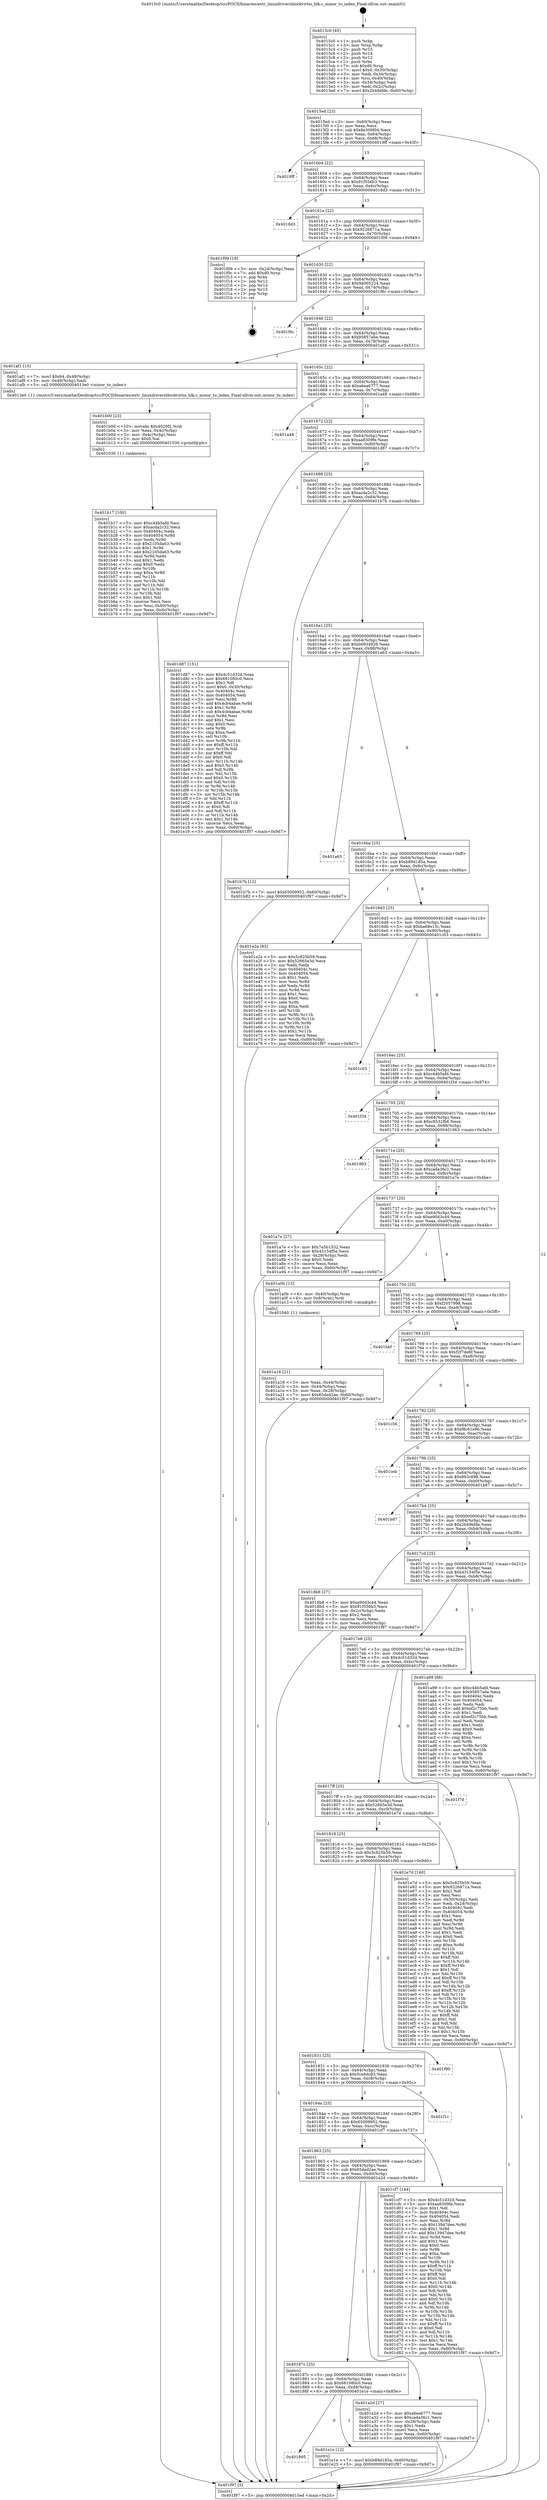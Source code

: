 digraph "0x4015c0" {
  label = "0x4015c0 (/mnt/c/Users/mathe/Desktop/tcc/POCII/binaries/extr_linuxdriversblockvirtio_blk.c_minor_to_index_Final-ollvm.out::main(0))"
  labelloc = "t"
  node[shape=record]

  Entry [label="",width=0.3,height=0.3,shape=circle,fillcolor=black,style=filled]
  "0x4015ed" [label="{
     0x4015ed [23]\l
     | [instrs]\l
     &nbsp;&nbsp;0x4015ed \<+3\>: mov -0x60(%rbp),%eax\l
     &nbsp;&nbsp;0x4015f0 \<+2\>: mov %eax,%ecx\l
     &nbsp;&nbsp;0x4015f2 \<+6\>: sub $0x8e309f04,%ecx\l
     &nbsp;&nbsp;0x4015f8 \<+3\>: mov %eax,-0x64(%rbp)\l
     &nbsp;&nbsp;0x4015fb \<+3\>: mov %ecx,-0x68(%rbp)\l
     &nbsp;&nbsp;0x4015fe \<+6\>: je 00000000004019ff \<main+0x43f\>\l
  }"]
  "0x4019ff" [label="{
     0x4019ff\l
  }", style=dashed]
  "0x401604" [label="{
     0x401604 [22]\l
     | [instrs]\l
     &nbsp;&nbsp;0x401604 \<+5\>: jmp 0000000000401609 \<main+0x49\>\l
     &nbsp;&nbsp;0x401609 \<+3\>: mov -0x64(%rbp),%eax\l
     &nbsp;&nbsp;0x40160c \<+5\>: sub $0x91f556b3,%eax\l
     &nbsp;&nbsp;0x401611 \<+3\>: mov %eax,-0x6c(%rbp)\l
     &nbsp;&nbsp;0x401614 \<+6\>: je 00000000004018d3 \<main+0x313\>\l
  }"]
  Exit [label="",width=0.3,height=0.3,shape=circle,fillcolor=black,style=filled,peripheries=2]
  "0x4018d3" [label="{
     0x4018d3\l
  }", style=dashed]
  "0x40161a" [label="{
     0x40161a [22]\l
     | [instrs]\l
     &nbsp;&nbsp;0x40161a \<+5\>: jmp 000000000040161f \<main+0x5f\>\l
     &nbsp;&nbsp;0x40161f \<+3\>: mov -0x64(%rbp),%eax\l
     &nbsp;&nbsp;0x401622 \<+5\>: sub $0x9226871a,%eax\l
     &nbsp;&nbsp;0x401627 \<+3\>: mov %eax,-0x70(%rbp)\l
     &nbsp;&nbsp;0x40162a \<+6\>: je 0000000000401f09 \<main+0x949\>\l
  }"]
  "0x401895" [label="{
     0x401895\l
  }", style=dashed]
  "0x401f09" [label="{
     0x401f09 [19]\l
     | [instrs]\l
     &nbsp;&nbsp;0x401f09 \<+3\>: mov -0x24(%rbp),%eax\l
     &nbsp;&nbsp;0x401f0c \<+7\>: add $0xd0,%rsp\l
     &nbsp;&nbsp;0x401f13 \<+1\>: pop %rbx\l
     &nbsp;&nbsp;0x401f14 \<+2\>: pop %r12\l
     &nbsp;&nbsp;0x401f16 \<+2\>: pop %r14\l
     &nbsp;&nbsp;0x401f18 \<+2\>: pop %r15\l
     &nbsp;&nbsp;0x401f1a \<+1\>: pop %rbp\l
     &nbsp;&nbsp;0x401f1b \<+1\>: ret\l
  }"]
  "0x401630" [label="{
     0x401630 [22]\l
     | [instrs]\l
     &nbsp;&nbsp;0x401630 \<+5\>: jmp 0000000000401635 \<main+0x75\>\l
     &nbsp;&nbsp;0x401635 \<+3\>: mov -0x64(%rbp),%eax\l
     &nbsp;&nbsp;0x401638 \<+5\>: sub $0x94005224,%eax\l
     &nbsp;&nbsp;0x40163d \<+3\>: mov %eax,-0x74(%rbp)\l
     &nbsp;&nbsp;0x401640 \<+6\>: je 0000000000401f6c \<main+0x9ac\>\l
  }"]
  "0x401e1e" [label="{
     0x401e1e [12]\l
     | [instrs]\l
     &nbsp;&nbsp;0x401e1e \<+7\>: movl $0xb89d185a,-0x60(%rbp)\l
     &nbsp;&nbsp;0x401e25 \<+5\>: jmp 0000000000401f97 \<main+0x9d7\>\l
  }"]
  "0x401f6c" [label="{
     0x401f6c\l
  }", style=dashed]
  "0x401646" [label="{
     0x401646 [22]\l
     | [instrs]\l
     &nbsp;&nbsp;0x401646 \<+5\>: jmp 000000000040164b \<main+0x8b\>\l
     &nbsp;&nbsp;0x40164b \<+3\>: mov -0x64(%rbp),%eax\l
     &nbsp;&nbsp;0x40164e \<+5\>: sub $0x95857a6e,%eax\l
     &nbsp;&nbsp;0x401653 \<+3\>: mov %eax,-0x78(%rbp)\l
     &nbsp;&nbsp;0x401656 \<+6\>: je 0000000000401af1 \<main+0x531\>\l
  }"]
  "0x401b17" [label="{
     0x401b17 [100]\l
     | [instrs]\l
     &nbsp;&nbsp;0x401b17 \<+5\>: mov $0xc44b5afd,%esi\l
     &nbsp;&nbsp;0x401b1c \<+5\>: mov $0xacda2c32,%ecx\l
     &nbsp;&nbsp;0x401b21 \<+7\>: mov 0x40404c,%edx\l
     &nbsp;&nbsp;0x401b28 \<+8\>: mov 0x404054,%r8d\l
     &nbsp;&nbsp;0x401b30 \<+3\>: mov %edx,%r9d\l
     &nbsp;&nbsp;0x401b33 \<+7\>: sub $0x2105da63,%r9d\l
     &nbsp;&nbsp;0x401b3a \<+4\>: sub $0x1,%r9d\l
     &nbsp;&nbsp;0x401b3e \<+7\>: add $0x2105da63,%r9d\l
     &nbsp;&nbsp;0x401b45 \<+4\>: imul %r9d,%edx\l
     &nbsp;&nbsp;0x401b49 \<+3\>: and $0x1,%edx\l
     &nbsp;&nbsp;0x401b4c \<+3\>: cmp $0x0,%edx\l
     &nbsp;&nbsp;0x401b4f \<+4\>: sete %r10b\l
     &nbsp;&nbsp;0x401b53 \<+4\>: cmp $0xa,%r8d\l
     &nbsp;&nbsp;0x401b57 \<+4\>: setl %r11b\l
     &nbsp;&nbsp;0x401b5b \<+3\>: mov %r10b,%bl\l
     &nbsp;&nbsp;0x401b5e \<+3\>: and %r11b,%bl\l
     &nbsp;&nbsp;0x401b61 \<+3\>: xor %r11b,%r10b\l
     &nbsp;&nbsp;0x401b64 \<+3\>: or %r10b,%bl\l
     &nbsp;&nbsp;0x401b67 \<+3\>: test $0x1,%bl\l
     &nbsp;&nbsp;0x401b6a \<+3\>: cmovne %ecx,%esi\l
     &nbsp;&nbsp;0x401b6d \<+3\>: mov %esi,-0x60(%rbp)\l
     &nbsp;&nbsp;0x401b70 \<+6\>: mov %eax,-0xdc(%rbp)\l
     &nbsp;&nbsp;0x401b76 \<+5\>: jmp 0000000000401f97 \<main+0x9d7\>\l
  }"]
  "0x401af1" [label="{
     0x401af1 [15]\l
     | [instrs]\l
     &nbsp;&nbsp;0x401af1 \<+7\>: movl $0x64,-0x48(%rbp)\l
     &nbsp;&nbsp;0x401af8 \<+3\>: mov -0x48(%rbp),%edi\l
     &nbsp;&nbsp;0x401afb \<+5\>: call 00000000004013e0 \<minor_to_index\>\l
     | [calls]\l
     &nbsp;&nbsp;0x4013e0 \{1\} (/mnt/c/Users/mathe/Desktop/tcc/POCII/binaries/extr_linuxdriversblockvirtio_blk.c_minor_to_index_Final-ollvm.out::minor_to_index)\l
  }"]
  "0x40165c" [label="{
     0x40165c [22]\l
     | [instrs]\l
     &nbsp;&nbsp;0x40165c \<+5\>: jmp 0000000000401661 \<main+0xa1\>\l
     &nbsp;&nbsp;0x401661 \<+3\>: mov -0x64(%rbp),%eax\l
     &nbsp;&nbsp;0x401664 \<+5\>: sub $0xa6ea6777,%eax\l
     &nbsp;&nbsp;0x401669 \<+3\>: mov %eax,-0x7c(%rbp)\l
     &nbsp;&nbsp;0x40166c \<+6\>: je 0000000000401a48 \<main+0x488\>\l
  }"]
  "0x401b00" [label="{
     0x401b00 [23]\l
     | [instrs]\l
     &nbsp;&nbsp;0x401b00 \<+10\>: movabs $0x4020f2,%rdi\l
     &nbsp;&nbsp;0x401b0a \<+3\>: mov %eax,-0x4c(%rbp)\l
     &nbsp;&nbsp;0x401b0d \<+3\>: mov -0x4c(%rbp),%esi\l
     &nbsp;&nbsp;0x401b10 \<+2\>: mov $0x0,%al\l
     &nbsp;&nbsp;0x401b12 \<+5\>: call 0000000000401030 \<printf@plt\>\l
     | [calls]\l
     &nbsp;&nbsp;0x401030 \{1\} (unknown)\l
  }"]
  "0x401a48" [label="{
     0x401a48\l
  }", style=dashed]
  "0x401672" [label="{
     0x401672 [22]\l
     | [instrs]\l
     &nbsp;&nbsp;0x401672 \<+5\>: jmp 0000000000401677 \<main+0xb7\>\l
     &nbsp;&nbsp;0x401677 \<+3\>: mov -0x64(%rbp),%eax\l
     &nbsp;&nbsp;0x40167a \<+5\>: sub $0xaa8309fe,%eax\l
     &nbsp;&nbsp;0x40167f \<+3\>: mov %eax,-0x80(%rbp)\l
     &nbsp;&nbsp;0x401682 \<+6\>: je 0000000000401d87 \<main+0x7c7\>\l
  }"]
  "0x40187c" [label="{
     0x40187c [25]\l
     | [instrs]\l
     &nbsp;&nbsp;0x40187c \<+5\>: jmp 0000000000401881 \<main+0x2c1\>\l
     &nbsp;&nbsp;0x401881 \<+3\>: mov -0x64(%rbp),%eax\l
     &nbsp;&nbsp;0x401884 \<+5\>: sub $0x681080c0,%eax\l
     &nbsp;&nbsp;0x401889 \<+6\>: mov %eax,-0xd4(%rbp)\l
     &nbsp;&nbsp;0x40188f \<+6\>: je 0000000000401e1e \<main+0x85e\>\l
  }"]
  "0x401d87" [label="{
     0x401d87 [151]\l
     | [instrs]\l
     &nbsp;&nbsp;0x401d87 \<+5\>: mov $0x4c51d32d,%eax\l
     &nbsp;&nbsp;0x401d8c \<+5\>: mov $0x681080c0,%ecx\l
     &nbsp;&nbsp;0x401d91 \<+2\>: mov $0x1,%dl\l
     &nbsp;&nbsp;0x401d93 \<+7\>: movl $0x0,-0x30(%rbp)\l
     &nbsp;&nbsp;0x401d9a \<+7\>: mov 0x40404c,%esi\l
     &nbsp;&nbsp;0x401da1 \<+7\>: mov 0x404054,%edi\l
     &nbsp;&nbsp;0x401da8 \<+3\>: mov %esi,%r8d\l
     &nbsp;&nbsp;0x401dab \<+7\>: add $0x4cb4abae,%r8d\l
     &nbsp;&nbsp;0x401db2 \<+4\>: sub $0x1,%r8d\l
     &nbsp;&nbsp;0x401db6 \<+7\>: sub $0x4cb4abae,%r8d\l
     &nbsp;&nbsp;0x401dbd \<+4\>: imul %r8d,%esi\l
     &nbsp;&nbsp;0x401dc1 \<+3\>: and $0x1,%esi\l
     &nbsp;&nbsp;0x401dc4 \<+3\>: cmp $0x0,%esi\l
     &nbsp;&nbsp;0x401dc7 \<+4\>: sete %r9b\l
     &nbsp;&nbsp;0x401dcb \<+3\>: cmp $0xa,%edi\l
     &nbsp;&nbsp;0x401dce \<+4\>: setl %r10b\l
     &nbsp;&nbsp;0x401dd2 \<+3\>: mov %r9b,%r11b\l
     &nbsp;&nbsp;0x401dd5 \<+4\>: xor $0xff,%r11b\l
     &nbsp;&nbsp;0x401dd9 \<+3\>: mov %r10b,%bl\l
     &nbsp;&nbsp;0x401ddc \<+3\>: xor $0xff,%bl\l
     &nbsp;&nbsp;0x401ddf \<+3\>: xor $0x0,%dl\l
     &nbsp;&nbsp;0x401de2 \<+3\>: mov %r11b,%r14b\l
     &nbsp;&nbsp;0x401de5 \<+4\>: and $0x0,%r14b\l
     &nbsp;&nbsp;0x401de9 \<+3\>: and %dl,%r9b\l
     &nbsp;&nbsp;0x401dec \<+3\>: mov %bl,%r15b\l
     &nbsp;&nbsp;0x401def \<+4\>: and $0x0,%r15b\l
     &nbsp;&nbsp;0x401df3 \<+3\>: and %dl,%r10b\l
     &nbsp;&nbsp;0x401df6 \<+3\>: or %r9b,%r14b\l
     &nbsp;&nbsp;0x401df9 \<+3\>: or %r10b,%r15b\l
     &nbsp;&nbsp;0x401dfc \<+3\>: xor %r15b,%r14b\l
     &nbsp;&nbsp;0x401dff \<+3\>: or %bl,%r11b\l
     &nbsp;&nbsp;0x401e02 \<+4\>: xor $0xff,%r11b\l
     &nbsp;&nbsp;0x401e06 \<+3\>: or $0x0,%dl\l
     &nbsp;&nbsp;0x401e09 \<+3\>: and %dl,%r11b\l
     &nbsp;&nbsp;0x401e0c \<+3\>: or %r11b,%r14b\l
     &nbsp;&nbsp;0x401e0f \<+4\>: test $0x1,%r14b\l
     &nbsp;&nbsp;0x401e13 \<+3\>: cmovne %ecx,%eax\l
     &nbsp;&nbsp;0x401e16 \<+3\>: mov %eax,-0x60(%rbp)\l
     &nbsp;&nbsp;0x401e19 \<+5\>: jmp 0000000000401f97 \<main+0x9d7\>\l
  }"]
  "0x401688" [label="{
     0x401688 [25]\l
     | [instrs]\l
     &nbsp;&nbsp;0x401688 \<+5\>: jmp 000000000040168d \<main+0xcd\>\l
     &nbsp;&nbsp;0x40168d \<+3\>: mov -0x64(%rbp),%eax\l
     &nbsp;&nbsp;0x401690 \<+5\>: sub $0xacda2c32,%eax\l
     &nbsp;&nbsp;0x401695 \<+6\>: mov %eax,-0x84(%rbp)\l
     &nbsp;&nbsp;0x40169b \<+6\>: je 0000000000401b7b \<main+0x5bb\>\l
  }"]
  "0x401a2d" [label="{
     0x401a2d [27]\l
     | [instrs]\l
     &nbsp;&nbsp;0x401a2d \<+5\>: mov $0xa6ea6777,%eax\l
     &nbsp;&nbsp;0x401a32 \<+5\>: mov $0xcada36c1,%ecx\l
     &nbsp;&nbsp;0x401a37 \<+3\>: mov -0x28(%rbp),%edx\l
     &nbsp;&nbsp;0x401a3a \<+3\>: cmp $0x1,%edx\l
     &nbsp;&nbsp;0x401a3d \<+3\>: cmovl %ecx,%eax\l
     &nbsp;&nbsp;0x401a40 \<+3\>: mov %eax,-0x60(%rbp)\l
     &nbsp;&nbsp;0x401a43 \<+5\>: jmp 0000000000401f97 \<main+0x9d7\>\l
  }"]
  "0x401b7b" [label="{
     0x401b7b [12]\l
     | [instrs]\l
     &nbsp;&nbsp;0x401b7b \<+7\>: movl $0x65009952,-0x60(%rbp)\l
     &nbsp;&nbsp;0x401b82 \<+5\>: jmp 0000000000401f97 \<main+0x9d7\>\l
  }"]
  "0x4016a1" [label="{
     0x4016a1 [25]\l
     | [instrs]\l
     &nbsp;&nbsp;0x4016a1 \<+5\>: jmp 00000000004016a6 \<main+0xe6\>\l
     &nbsp;&nbsp;0x4016a6 \<+3\>: mov -0x64(%rbp),%eax\l
     &nbsp;&nbsp;0x4016a9 \<+5\>: sub $0xb6934926,%eax\l
     &nbsp;&nbsp;0x4016ae \<+6\>: mov %eax,-0x88(%rbp)\l
     &nbsp;&nbsp;0x4016b4 \<+6\>: je 0000000000401a63 \<main+0x4a3\>\l
  }"]
  "0x401863" [label="{
     0x401863 [25]\l
     | [instrs]\l
     &nbsp;&nbsp;0x401863 \<+5\>: jmp 0000000000401868 \<main+0x2a8\>\l
     &nbsp;&nbsp;0x401868 \<+3\>: mov -0x64(%rbp),%eax\l
     &nbsp;&nbsp;0x40186b \<+5\>: sub $0x65ded2ae,%eax\l
     &nbsp;&nbsp;0x401870 \<+6\>: mov %eax,-0xd0(%rbp)\l
     &nbsp;&nbsp;0x401876 \<+6\>: je 0000000000401a2d \<main+0x46d\>\l
  }"]
  "0x401a63" [label="{
     0x401a63\l
  }", style=dashed]
  "0x4016ba" [label="{
     0x4016ba [25]\l
     | [instrs]\l
     &nbsp;&nbsp;0x4016ba \<+5\>: jmp 00000000004016bf \<main+0xff\>\l
     &nbsp;&nbsp;0x4016bf \<+3\>: mov -0x64(%rbp),%eax\l
     &nbsp;&nbsp;0x4016c2 \<+5\>: sub $0xb89d185a,%eax\l
     &nbsp;&nbsp;0x4016c7 \<+6\>: mov %eax,-0x8c(%rbp)\l
     &nbsp;&nbsp;0x4016cd \<+6\>: je 0000000000401e2a \<main+0x86a\>\l
  }"]
  "0x401cf7" [label="{
     0x401cf7 [144]\l
     | [instrs]\l
     &nbsp;&nbsp;0x401cf7 \<+5\>: mov $0x4c51d32d,%eax\l
     &nbsp;&nbsp;0x401cfc \<+5\>: mov $0xaa8309fe,%ecx\l
     &nbsp;&nbsp;0x401d01 \<+2\>: mov $0x1,%dl\l
     &nbsp;&nbsp;0x401d03 \<+7\>: mov 0x40404c,%esi\l
     &nbsp;&nbsp;0x401d0a \<+7\>: mov 0x404054,%edi\l
     &nbsp;&nbsp;0x401d11 \<+3\>: mov %esi,%r8d\l
     &nbsp;&nbsp;0x401d14 \<+7\>: sub $0x13947dee,%r8d\l
     &nbsp;&nbsp;0x401d1b \<+4\>: sub $0x1,%r8d\l
     &nbsp;&nbsp;0x401d1f \<+7\>: add $0x13947dee,%r8d\l
     &nbsp;&nbsp;0x401d26 \<+4\>: imul %r8d,%esi\l
     &nbsp;&nbsp;0x401d2a \<+3\>: and $0x1,%esi\l
     &nbsp;&nbsp;0x401d2d \<+3\>: cmp $0x0,%esi\l
     &nbsp;&nbsp;0x401d30 \<+4\>: sete %r9b\l
     &nbsp;&nbsp;0x401d34 \<+3\>: cmp $0xa,%edi\l
     &nbsp;&nbsp;0x401d37 \<+4\>: setl %r10b\l
     &nbsp;&nbsp;0x401d3b \<+3\>: mov %r9b,%r11b\l
     &nbsp;&nbsp;0x401d3e \<+4\>: xor $0xff,%r11b\l
     &nbsp;&nbsp;0x401d42 \<+3\>: mov %r10b,%bl\l
     &nbsp;&nbsp;0x401d45 \<+3\>: xor $0xff,%bl\l
     &nbsp;&nbsp;0x401d48 \<+3\>: xor $0x0,%dl\l
     &nbsp;&nbsp;0x401d4b \<+3\>: mov %r11b,%r14b\l
     &nbsp;&nbsp;0x401d4e \<+4\>: and $0x0,%r14b\l
     &nbsp;&nbsp;0x401d52 \<+3\>: and %dl,%r9b\l
     &nbsp;&nbsp;0x401d55 \<+3\>: mov %bl,%r15b\l
     &nbsp;&nbsp;0x401d58 \<+4\>: and $0x0,%r15b\l
     &nbsp;&nbsp;0x401d5c \<+3\>: and %dl,%r10b\l
     &nbsp;&nbsp;0x401d5f \<+3\>: or %r9b,%r14b\l
     &nbsp;&nbsp;0x401d62 \<+3\>: or %r10b,%r15b\l
     &nbsp;&nbsp;0x401d65 \<+3\>: xor %r15b,%r14b\l
     &nbsp;&nbsp;0x401d68 \<+3\>: or %bl,%r11b\l
     &nbsp;&nbsp;0x401d6b \<+4\>: xor $0xff,%r11b\l
     &nbsp;&nbsp;0x401d6f \<+3\>: or $0x0,%dl\l
     &nbsp;&nbsp;0x401d72 \<+3\>: and %dl,%r11b\l
     &nbsp;&nbsp;0x401d75 \<+3\>: or %r11b,%r14b\l
     &nbsp;&nbsp;0x401d78 \<+4\>: test $0x1,%r14b\l
     &nbsp;&nbsp;0x401d7c \<+3\>: cmovne %ecx,%eax\l
     &nbsp;&nbsp;0x401d7f \<+3\>: mov %eax,-0x60(%rbp)\l
     &nbsp;&nbsp;0x401d82 \<+5\>: jmp 0000000000401f97 \<main+0x9d7\>\l
  }"]
  "0x401e2a" [label="{
     0x401e2a [83]\l
     | [instrs]\l
     &nbsp;&nbsp;0x401e2a \<+5\>: mov $0x5c825b59,%eax\l
     &nbsp;&nbsp;0x401e2f \<+5\>: mov $0x52665e3d,%ecx\l
     &nbsp;&nbsp;0x401e34 \<+2\>: xor %edx,%edx\l
     &nbsp;&nbsp;0x401e36 \<+7\>: mov 0x40404c,%esi\l
     &nbsp;&nbsp;0x401e3d \<+7\>: mov 0x404054,%edi\l
     &nbsp;&nbsp;0x401e44 \<+3\>: sub $0x1,%edx\l
     &nbsp;&nbsp;0x401e47 \<+3\>: mov %esi,%r8d\l
     &nbsp;&nbsp;0x401e4a \<+3\>: add %edx,%r8d\l
     &nbsp;&nbsp;0x401e4d \<+4\>: imul %r8d,%esi\l
     &nbsp;&nbsp;0x401e51 \<+3\>: and $0x1,%esi\l
     &nbsp;&nbsp;0x401e54 \<+3\>: cmp $0x0,%esi\l
     &nbsp;&nbsp;0x401e57 \<+4\>: sete %r9b\l
     &nbsp;&nbsp;0x401e5b \<+3\>: cmp $0xa,%edi\l
     &nbsp;&nbsp;0x401e5e \<+4\>: setl %r10b\l
     &nbsp;&nbsp;0x401e62 \<+3\>: mov %r9b,%r11b\l
     &nbsp;&nbsp;0x401e65 \<+3\>: and %r10b,%r11b\l
     &nbsp;&nbsp;0x401e68 \<+3\>: xor %r10b,%r9b\l
     &nbsp;&nbsp;0x401e6b \<+3\>: or %r9b,%r11b\l
     &nbsp;&nbsp;0x401e6e \<+4\>: test $0x1,%r11b\l
     &nbsp;&nbsp;0x401e72 \<+3\>: cmovne %ecx,%eax\l
     &nbsp;&nbsp;0x401e75 \<+3\>: mov %eax,-0x60(%rbp)\l
     &nbsp;&nbsp;0x401e78 \<+5\>: jmp 0000000000401f97 \<main+0x9d7\>\l
  }"]
  "0x4016d3" [label="{
     0x4016d3 [25]\l
     | [instrs]\l
     &nbsp;&nbsp;0x4016d3 \<+5\>: jmp 00000000004016d8 \<main+0x118\>\l
     &nbsp;&nbsp;0x4016d8 \<+3\>: mov -0x64(%rbp),%eax\l
     &nbsp;&nbsp;0x4016db \<+5\>: sub $0xba68e15c,%eax\l
     &nbsp;&nbsp;0x4016e0 \<+6\>: mov %eax,-0x90(%rbp)\l
     &nbsp;&nbsp;0x4016e6 \<+6\>: je 0000000000401c03 \<main+0x643\>\l
  }"]
  "0x40184a" [label="{
     0x40184a [25]\l
     | [instrs]\l
     &nbsp;&nbsp;0x40184a \<+5\>: jmp 000000000040184f \<main+0x28f\>\l
     &nbsp;&nbsp;0x40184f \<+3\>: mov -0x64(%rbp),%eax\l
     &nbsp;&nbsp;0x401852 \<+5\>: sub $0x65009952,%eax\l
     &nbsp;&nbsp;0x401857 \<+6\>: mov %eax,-0xcc(%rbp)\l
     &nbsp;&nbsp;0x40185d \<+6\>: je 0000000000401cf7 \<main+0x737\>\l
  }"]
  "0x401c03" [label="{
     0x401c03\l
  }", style=dashed]
  "0x4016ec" [label="{
     0x4016ec [25]\l
     | [instrs]\l
     &nbsp;&nbsp;0x4016ec \<+5\>: jmp 00000000004016f1 \<main+0x131\>\l
     &nbsp;&nbsp;0x4016f1 \<+3\>: mov -0x64(%rbp),%eax\l
     &nbsp;&nbsp;0x4016f4 \<+5\>: sub $0xc44b5afd,%eax\l
     &nbsp;&nbsp;0x4016f9 \<+6\>: mov %eax,-0x94(%rbp)\l
     &nbsp;&nbsp;0x4016ff \<+6\>: je 0000000000401f34 \<main+0x974\>\l
  }"]
  "0x401f1c" [label="{
     0x401f1c\l
  }", style=dashed]
  "0x401f34" [label="{
     0x401f34\l
  }", style=dashed]
  "0x401705" [label="{
     0x401705 [25]\l
     | [instrs]\l
     &nbsp;&nbsp;0x401705 \<+5\>: jmp 000000000040170a \<main+0x14a\>\l
     &nbsp;&nbsp;0x40170a \<+3\>: mov -0x64(%rbp),%eax\l
     &nbsp;&nbsp;0x40170d \<+5\>: sub $0xc8531fb6,%eax\l
     &nbsp;&nbsp;0x401712 \<+6\>: mov %eax,-0x98(%rbp)\l
     &nbsp;&nbsp;0x401718 \<+6\>: je 0000000000401963 \<main+0x3a3\>\l
  }"]
  "0x401831" [label="{
     0x401831 [25]\l
     | [instrs]\l
     &nbsp;&nbsp;0x401831 \<+5\>: jmp 0000000000401836 \<main+0x276\>\l
     &nbsp;&nbsp;0x401836 \<+3\>: mov -0x64(%rbp),%eax\l
     &nbsp;&nbsp;0x401839 \<+5\>: sub $0x5ce6dc83,%eax\l
     &nbsp;&nbsp;0x40183e \<+6\>: mov %eax,-0xc8(%rbp)\l
     &nbsp;&nbsp;0x401844 \<+6\>: je 0000000000401f1c \<main+0x95c\>\l
  }"]
  "0x401963" [label="{
     0x401963\l
  }", style=dashed]
  "0x40171e" [label="{
     0x40171e [25]\l
     | [instrs]\l
     &nbsp;&nbsp;0x40171e \<+5\>: jmp 0000000000401723 \<main+0x163\>\l
     &nbsp;&nbsp;0x401723 \<+3\>: mov -0x64(%rbp),%eax\l
     &nbsp;&nbsp;0x401726 \<+5\>: sub $0xcada36c1,%eax\l
     &nbsp;&nbsp;0x40172b \<+6\>: mov %eax,-0x9c(%rbp)\l
     &nbsp;&nbsp;0x401731 \<+6\>: je 0000000000401a7e \<main+0x4be\>\l
  }"]
  "0x401f90" [label="{
     0x401f90\l
  }", style=dashed]
  "0x401a7e" [label="{
     0x401a7e [27]\l
     | [instrs]\l
     &nbsp;&nbsp;0x401a7e \<+5\>: mov $0x7a5b1532,%eax\l
     &nbsp;&nbsp;0x401a83 \<+5\>: mov $0x43154f5e,%ecx\l
     &nbsp;&nbsp;0x401a88 \<+3\>: mov -0x28(%rbp),%edx\l
     &nbsp;&nbsp;0x401a8b \<+3\>: cmp $0x0,%edx\l
     &nbsp;&nbsp;0x401a8e \<+3\>: cmove %ecx,%eax\l
     &nbsp;&nbsp;0x401a91 \<+3\>: mov %eax,-0x60(%rbp)\l
     &nbsp;&nbsp;0x401a94 \<+5\>: jmp 0000000000401f97 \<main+0x9d7\>\l
  }"]
  "0x401737" [label="{
     0x401737 [25]\l
     | [instrs]\l
     &nbsp;&nbsp;0x401737 \<+5\>: jmp 000000000040173c \<main+0x17c\>\l
     &nbsp;&nbsp;0x40173c \<+3\>: mov -0x64(%rbp),%eax\l
     &nbsp;&nbsp;0x40173f \<+5\>: sub $0xe90d3c44,%eax\l
     &nbsp;&nbsp;0x401744 \<+6\>: mov %eax,-0xa0(%rbp)\l
     &nbsp;&nbsp;0x40174a \<+6\>: je 0000000000401a0b \<main+0x44b\>\l
  }"]
  "0x401818" [label="{
     0x401818 [25]\l
     | [instrs]\l
     &nbsp;&nbsp;0x401818 \<+5\>: jmp 000000000040181d \<main+0x25d\>\l
     &nbsp;&nbsp;0x40181d \<+3\>: mov -0x64(%rbp),%eax\l
     &nbsp;&nbsp;0x401820 \<+5\>: sub $0x5c825b59,%eax\l
     &nbsp;&nbsp;0x401825 \<+6\>: mov %eax,-0xc4(%rbp)\l
     &nbsp;&nbsp;0x40182b \<+6\>: je 0000000000401f90 \<main+0x9d0\>\l
  }"]
  "0x401a0b" [label="{
     0x401a0b [13]\l
     | [instrs]\l
     &nbsp;&nbsp;0x401a0b \<+4\>: mov -0x40(%rbp),%rax\l
     &nbsp;&nbsp;0x401a0f \<+4\>: mov 0x8(%rax),%rdi\l
     &nbsp;&nbsp;0x401a13 \<+5\>: call 0000000000401040 \<atoi@plt\>\l
     | [calls]\l
     &nbsp;&nbsp;0x401040 \{1\} (unknown)\l
  }"]
  "0x401750" [label="{
     0x401750 [25]\l
     | [instrs]\l
     &nbsp;&nbsp;0x401750 \<+5\>: jmp 0000000000401755 \<main+0x195\>\l
     &nbsp;&nbsp;0x401755 \<+3\>: mov -0x64(%rbp),%eax\l
     &nbsp;&nbsp;0x401758 \<+5\>: sub $0xf2057998,%eax\l
     &nbsp;&nbsp;0x40175d \<+6\>: mov %eax,-0xa4(%rbp)\l
     &nbsp;&nbsp;0x401763 \<+6\>: je 0000000000401bbf \<main+0x5ff\>\l
  }"]
  "0x401e7d" [label="{
     0x401e7d [140]\l
     | [instrs]\l
     &nbsp;&nbsp;0x401e7d \<+5\>: mov $0x5c825b59,%eax\l
     &nbsp;&nbsp;0x401e82 \<+5\>: mov $0x9226871a,%ecx\l
     &nbsp;&nbsp;0x401e87 \<+2\>: mov $0x1,%dl\l
     &nbsp;&nbsp;0x401e89 \<+2\>: xor %esi,%esi\l
     &nbsp;&nbsp;0x401e8b \<+3\>: mov -0x30(%rbp),%edi\l
     &nbsp;&nbsp;0x401e8e \<+3\>: mov %edi,-0x24(%rbp)\l
     &nbsp;&nbsp;0x401e91 \<+7\>: mov 0x40404c,%edi\l
     &nbsp;&nbsp;0x401e98 \<+8\>: mov 0x404054,%r8d\l
     &nbsp;&nbsp;0x401ea0 \<+3\>: sub $0x1,%esi\l
     &nbsp;&nbsp;0x401ea3 \<+3\>: mov %edi,%r9d\l
     &nbsp;&nbsp;0x401ea6 \<+3\>: add %esi,%r9d\l
     &nbsp;&nbsp;0x401ea9 \<+4\>: imul %r9d,%edi\l
     &nbsp;&nbsp;0x401ead \<+3\>: and $0x1,%edi\l
     &nbsp;&nbsp;0x401eb0 \<+3\>: cmp $0x0,%edi\l
     &nbsp;&nbsp;0x401eb3 \<+4\>: sete %r10b\l
     &nbsp;&nbsp;0x401eb7 \<+4\>: cmp $0xa,%r8d\l
     &nbsp;&nbsp;0x401ebb \<+4\>: setl %r11b\l
     &nbsp;&nbsp;0x401ebf \<+3\>: mov %r10b,%bl\l
     &nbsp;&nbsp;0x401ec2 \<+3\>: xor $0xff,%bl\l
     &nbsp;&nbsp;0x401ec5 \<+3\>: mov %r11b,%r14b\l
     &nbsp;&nbsp;0x401ec8 \<+4\>: xor $0xff,%r14b\l
     &nbsp;&nbsp;0x401ecc \<+3\>: xor $0x1,%dl\l
     &nbsp;&nbsp;0x401ecf \<+3\>: mov %bl,%r15b\l
     &nbsp;&nbsp;0x401ed2 \<+4\>: and $0xff,%r15b\l
     &nbsp;&nbsp;0x401ed6 \<+3\>: and %dl,%r10b\l
     &nbsp;&nbsp;0x401ed9 \<+3\>: mov %r14b,%r12b\l
     &nbsp;&nbsp;0x401edc \<+4\>: and $0xff,%r12b\l
     &nbsp;&nbsp;0x401ee0 \<+3\>: and %dl,%r11b\l
     &nbsp;&nbsp;0x401ee3 \<+3\>: or %r10b,%r15b\l
     &nbsp;&nbsp;0x401ee6 \<+3\>: or %r11b,%r12b\l
     &nbsp;&nbsp;0x401ee9 \<+3\>: xor %r12b,%r15b\l
     &nbsp;&nbsp;0x401eec \<+3\>: or %r14b,%bl\l
     &nbsp;&nbsp;0x401eef \<+3\>: xor $0xff,%bl\l
     &nbsp;&nbsp;0x401ef2 \<+3\>: or $0x1,%dl\l
     &nbsp;&nbsp;0x401ef5 \<+2\>: and %dl,%bl\l
     &nbsp;&nbsp;0x401ef7 \<+3\>: or %bl,%r15b\l
     &nbsp;&nbsp;0x401efa \<+4\>: test $0x1,%r15b\l
     &nbsp;&nbsp;0x401efe \<+3\>: cmovne %ecx,%eax\l
     &nbsp;&nbsp;0x401f01 \<+3\>: mov %eax,-0x60(%rbp)\l
     &nbsp;&nbsp;0x401f04 \<+5\>: jmp 0000000000401f97 \<main+0x9d7\>\l
  }"]
  "0x401bbf" [label="{
     0x401bbf\l
  }", style=dashed]
  "0x401769" [label="{
     0x401769 [25]\l
     | [instrs]\l
     &nbsp;&nbsp;0x401769 \<+5\>: jmp 000000000040176e \<main+0x1ae\>\l
     &nbsp;&nbsp;0x40176e \<+3\>: mov -0x64(%rbp),%eax\l
     &nbsp;&nbsp;0x401771 \<+5\>: sub $0xf2f7de6f,%eax\l
     &nbsp;&nbsp;0x401776 \<+6\>: mov %eax,-0xa8(%rbp)\l
     &nbsp;&nbsp;0x40177c \<+6\>: je 0000000000401c56 \<main+0x696\>\l
  }"]
  "0x4017ff" [label="{
     0x4017ff [25]\l
     | [instrs]\l
     &nbsp;&nbsp;0x4017ff \<+5\>: jmp 0000000000401804 \<main+0x244\>\l
     &nbsp;&nbsp;0x401804 \<+3\>: mov -0x64(%rbp),%eax\l
     &nbsp;&nbsp;0x401807 \<+5\>: sub $0x52665e3d,%eax\l
     &nbsp;&nbsp;0x40180c \<+6\>: mov %eax,-0xc0(%rbp)\l
     &nbsp;&nbsp;0x401812 \<+6\>: je 0000000000401e7d \<main+0x8bd\>\l
  }"]
  "0x401c56" [label="{
     0x401c56\l
  }", style=dashed]
  "0x401782" [label="{
     0x401782 [25]\l
     | [instrs]\l
     &nbsp;&nbsp;0x401782 \<+5\>: jmp 0000000000401787 \<main+0x1c7\>\l
     &nbsp;&nbsp;0x401787 \<+3\>: mov -0x64(%rbp),%eax\l
     &nbsp;&nbsp;0x40178a \<+5\>: sub $0xf8c61e96,%eax\l
     &nbsp;&nbsp;0x40178f \<+6\>: mov %eax,-0xac(%rbp)\l
     &nbsp;&nbsp;0x401795 \<+6\>: je 0000000000401ceb \<main+0x72b\>\l
  }"]
  "0x401f7d" [label="{
     0x401f7d\l
  }", style=dashed]
  "0x401ceb" [label="{
     0x401ceb\l
  }", style=dashed]
  "0x40179b" [label="{
     0x40179b [25]\l
     | [instrs]\l
     &nbsp;&nbsp;0x40179b \<+5\>: jmp 00000000004017a0 \<main+0x1e0\>\l
     &nbsp;&nbsp;0x4017a0 \<+3\>: mov -0x64(%rbp),%eax\l
     &nbsp;&nbsp;0x4017a3 \<+5\>: sub $0x993c898,%eax\l
     &nbsp;&nbsp;0x4017a8 \<+6\>: mov %eax,-0xb0(%rbp)\l
     &nbsp;&nbsp;0x4017ae \<+6\>: je 0000000000401b87 \<main+0x5c7\>\l
  }"]
  "0x4017e6" [label="{
     0x4017e6 [25]\l
     | [instrs]\l
     &nbsp;&nbsp;0x4017e6 \<+5\>: jmp 00000000004017eb \<main+0x22b\>\l
     &nbsp;&nbsp;0x4017eb \<+3\>: mov -0x64(%rbp),%eax\l
     &nbsp;&nbsp;0x4017ee \<+5\>: sub $0x4c51d32d,%eax\l
     &nbsp;&nbsp;0x4017f3 \<+6\>: mov %eax,-0xbc(%rbp)\l
     &nbsp;&nbsp;0x4017f9 \<+6\>: je 0000000000401f7d \<main+0x9bd\>\l
  }"]
  "0x401b87" [label="{
     0x401b87\l
  }", style=dashed]
  "0x4017b4" [label="{
     0x4017b4 [25]\l
     | [instrs]\l
     &nbsp;&nbsp;0x4017b4 \<+5\>: jmp 00000000004017b9 \<main+0x1f9\>\l
     &nbsp;&nbsp;0x4017b9 \<+3\>: mov -0x64(%rbp),%eax\l
     &nbsp;&nbsp;0x4017bc \<+5\>: sub $0x2b49efde,%eax\l
     &nbsp;&nbsp;0x4017c1 \<+6\>: mov %eax,-0xb4(%rbp)\l
     &nbsp;&nbsp;0x4017c7 \<+6\>: je 00000000004018b8 \<main+0x2f8\>\l
  }"]
  "0x401a99" [label="{
     0x401a99 [88]\l
     | [instrs]\l
     &nbsp;&nbsp;0x401a99 \<+5\>: mov $0xc44b5afd,%eax\l
     &nbsp;&nbsp;0x401a9e \<+5\>: mov $0x95857a6e,%ecx\l
     &nbsp;&nbsp;0x401aa3 \<+7\>: mov 0x40404c,%edx\l
     &nbsp;&nbsp;0x401aaa \<+7\>: mov 0x404054,%esi\l
     &nbsp;&nbsp;0x401ab1 \<+2\>: mov %edx,%edi\l
     &nbsp;&nbsp;0x401ab3 \<+6\>: add $0xef2c75bb,%edi\l
     &nbsp;&nbsp;0x401ab9 \<+3\>: sub $0x1,%edi\l
     &nbsp;&nbsp;0x401abc \<+6\>: sub $0xef2c75bb,%edi\l
     &nbsp;&nbsp;0x401ac2 \<+3\>: imul %edi,%edx\l
     &nbsp;&nbsp;0x401ac5 \<+3\>: and $0x1,%edx\l
     &nbsp;&nbsp;0x401ac8 \<+3\>: cmp $0x0,%edx\l
     &nbsp;&nbsp;0x401acb \<+4\>: sete %r8b\l
     &nbsp;&nbsp;0x401acf \<+3\>: cmp $0xa,%esi\l
     &nbsp;&nbsp;0x401ad2 \<+4\>: setl %r9b\l
     &nbsp;&nbsp;0x401ad6 \<+3\>: mov %r8b,%r10b\l
     &nbsp;&nbsp;0x401ad9 \<+3\>: and %r9b,%r10b\l
     &nbsp;&nbsp;0x401adc \<+3\>: xor %r9b,%r8b\l
     &nbsp;&nbsp;0x401adf \<+3\>: or %r8b,%r10b\l
     &nbsp;&nbsp;0x401ae2 \<+4\>: test $0x1,%r10b\l
     &nbsp;&nbsp;0x401ae6 \<+3\>: cmovne %ecx,%eax\l
     &nbsp;&nbsp;0x401ae9 \<+3\>: mov %eax,-0x60(%rbp)\l
     &nbsp;&nbsp;0x401aec \<+5\>: jmp 0000000000401f97 \<main+0x9d7\>\l
  }"]
  "0x4018b8" [label="{
     0x4018b8 [27]\l
     | [instrs]\l
     &nbsp;&nbsp;0x4018b8 \<+5\>: mov $0xe90d3c44,%eax\l
     &nbsp;&nbsp;0x4018bd \<+5\>: mov $0x91f556b3,%ecx\l
     &nbsp;&nbsp;0x4018c2 \<+3\>: mov -0x2c(%rbp),%edx\l
     &nbsp;&nbsp;0x4018c5 \<+3\>: cmp $0x2,%edx\l
     &nbsp;&nbsp;0x4018c8 \<+3\>: cmovne %ecx,%eax\l
     &nbsp;&nbsp;0x4018cb \<+3\>: mov %eax,-0x60(%rbp)\l
     &nbsp;&nbsp;0x4018ce \<+5\>: jmp 0000000000401f97 \<main+0x9d7\>\l
  }"]
  "0x4017cd" [label="{
     0x4017cd [25]\l
     | [instrs]\l
     &nbsp;&nbsp;0x4017cd \<+5\>: jmp 00000000004017d2 \<main+0x212\>\l
     &nbsp;&nbsp;0x4017d2 \<+3\>: mov -0x64(%rbp),%eax\l
     &nbsp;&nbsp;0x4017d5 \<+5\>: sub $0x43154f5e,%eax\l
     &nbsp;&nbsp;0x4017da \<+6\>: mov %eax,-0xb8(%rbp)\l
     &nbsp;&nbsp;0x4017e0 \<+6\>: je 0000000000401a99 \<main+0x4d9\>\l
  }"]
  "0x401f97" [label="{
     0x401f97 [5]\l
     | [instrs]\l
     &nbsp;&nbsp;0x401f97 \<+5\>: jmp 00000000004015ed \<main+0x2d\>\l
  }"]
  "0x4015c0" [label="{
     0x4015c0 [45]\l
     | [instrs]\l
     &nbsp;&nbsp;0x4015c0 \<+1\>: push %rbp\l
     &nbsp;&nbsp;0x4015c1 \<+3\>: mov %rsp,%rbp\l
     &nbsp;&nbsp;0x4015c4 \<+2\>: push %r15\l
     &nbsp;&nbsp;0x4015c6 \<+2\>: push %r14\l
     &nbsp;&nbsp;0x4015c8 \<+2\>: push %r12\l
     &nbsp;&nbsp;0x4015ca \<+1\>: push %rbx\l
     &nbsp;&nbsp;0x4015cb \<+7\>: sub $0xd0,%rsp\l
     &nbsp;&nbsp;0x4015d2 \<+7\>: movl $0x0,-0x30(%rbp)\l
     &nbsp;&nbsp;0x4015d9 \<+3\>: mov %edi,-0x34(%rbp)\l
     &nbsp;&nbsp;0x4015dc \<+4\>: mov %rsi,-0x40(%rbp)\l
     &nbsp;&nbsp;0x4015e0 \<+3\>: mov -0x34(%rbp),%edi\l
     &nbsp;&nbsp;0x4015e3 \<+3\>: mov %edi,-0x2c(%rbp)\l
     &nbsp;&nbsp;0x4015e6 \<+7\>: movl $0x2b49efde,-0x60(%rbp)\l
  }"]
  "0x401a18" [label="{
     0x401a18 [21]\l
     | [instrs]\l
     &nbsp;&nbsp;0x401a18 \<+3\>: mov %eax,-0x44(%rbp)\l
     &nbsp;&nbsp;0x401a1b \<+3\>: mov -0x44(%rbp),%eax\l
     &nbsp;&nbsp;0x401a1e \<+3\>: mov %eax,-0x28(%rbp)\l
     &nbsp;&nbsp;0x401a21 \<+7\>: movl $0x65ded2ae,-0x60(%rbp)\l
     &nbsp;&nbsp;0x401a28 \<+5\>: jmp 0000000000401f97 \<main+0x9d7\>\l
  }"]
  Entry -> "0x4015c0" [label=" 1"]
  "0x4015ed" -> "0x4019ff" [label=" 0"]
  "0x4015ed" -> "0x401604" [label=" 13"]
  "0x401f09" -> Exit [label=" 1"]
  "0x401604" -> "0x4018d3" [label=" 0"]
  "0x401604" -> "0x40161a" [label=" 13"]
  "0x401e7d" -> "0x401f97" [label=" 1"]
  "0x40161a" -> "0x401f09" [label=" 1"]
  "0x40161a" -> "0x401630" [label=" 12"]
  "0x401e2a" -> "0x401f97" [label=" 1"]
  "0x401630" -> "0x401f6c" [label=" 0"]
  "0x401630" -> "0x401646" [label=" 12"]
  "0x401e1e" -> "0x401f97" [label=" 1"]
  "0x401646" -> "0x401af1" [label=" 1"]
  "0x401646" -> "0x40165c" [label=" 11"]
  "0x40187c" -> "0x401e1e" [label=" 1"]
  "0x40165c" -> "0x401a48" [label=" 0"]
  "0x40165c" -> "0x401672" [label=" 11"]
  "0x40187c" -> "0x401895" [label=" 0"]
  "0x401672" -> "0x401d87" [label=" 1"]
  "0x401672" -> "0x401688" [label=" 10"]
  "0x401d87" -> "0x401f97" [label=" 1"]
  "0x401688" -> "0x401b7b" [label=" 1"]
  "0x401688" -> "0x4016a1" [label=" 9"]
  "0x401cf7" -> "0x401f97" [label=" 1"]
  "0x4016a1" -> "0x401a63" [label=" 0"]
  "0x4016a1" -> "0x4016ba" [label=" 9"]
  "0x401b17" -> "0x401f97" [label=" 1"]
  "0x4016ba" -> "0x401e2a" [label=" 1"]
  "0x4016ba" -> "0x4016d3" [label=" 8"]
  "0x401b00" -> "0x401b17" [label=" 1"]
  "0x4016d3" -> "0x401c03" [label=" 0"]
  "0x4016d3" -> "0x4016ec" [label=" 8"]
  "0x401a99" -> "0x401f97" [label=" 1"]
  "0x4016ec" -> "0x401f34" [label=" 0"]
  "0x4016ec" -> "0x401705" [label=" 8"]
  "0x401a7e" -> "0x401f97" [label=" 1"]
  "0x401705" -> "0x401963" [label=" 0"]
  "0x401705" -> "0x40171e" [label=" 8"]
  "0x401863" -> "0x40187c" [label=" 1"]
  "0x40171e" -> "0x401a7e" [label=" 1"]
  "0x40171e" -> "0x401737" [label=" 7"]
  "0x401863" -> "0x401a2d" [label=" 1"]
  "0x401737" -> "0x401a0b" [label=" 1"]
  "0x401737" -> "0x401750" [label=" 6"]
  "0x40184a" -> "0x401863" [label=" 2"]
  "0x401750" -> "0x401bbf" [label=" 0"]
  "0x401750" -> "0x401769" [label=" 6"]
  "0x40184a" -> "0x401cf7" [label=" 1"]
  "0x401769" -> "0x401c56" [label=" 0"]
  "0x401769" -> "0x401782" [label=" 6"]
  "0x401831" -> "0x40184a" [label=" 3"]
  "0x401782" -> "0x401ceb" [label=" 0"]
  "0x401782" -> "0x40179b" [label=" 6"]
  "0x401831" -> "0x401f1c" [label=" 0"]
  "0x40179b" -> "0x401b87" [label=" 0"]
  "0x40179b" -> "0x4017b4" [label=" 6"]
  "0x401818" -> "0x401831" [label=" 3"]
  "0x4017b4" -> "0x4018b8" [label=" 1"]
  "0x4017b4" -> "0x4017cd" [label=" 5"]
  "0x4018b8" -> "0x401f97" [label=" 1"]
  "0x4015c0" -> "0x4015ed" [label=" 1"]
  "0x401f97" -> "0x4015ed" [label=" 12"]
  "0x401a0b" -> "0x401a18" [label=" 1"]
  "0x401a18" -> "0x401f97" [label=" 1"]
  "0x401818" -> "0x401f90" [label=" 0"]
  "0x4017cd" -> "0x401a99" [label=" 1"]
  "0x4017cd" -> "0x4017e6" [label=" 4"]
  "0x401a2d" -> "0x401f97" [label=" 1"]
  "0x4017e6" -> "0x401f7d" [label=" 0"]
  "0x4017e6" -> "0x4017ff" [label=" 4"]
  "0x401af1" -> "0x401b00" [label=" 1"]
  "0x4017ff" -> "0x401e7d" [label=" 1"]
  "0x4017ff" -> "0x401818" [label=" 3"]
  "0x401b7b" -> "0x401f97" [label=" 1"]
}
